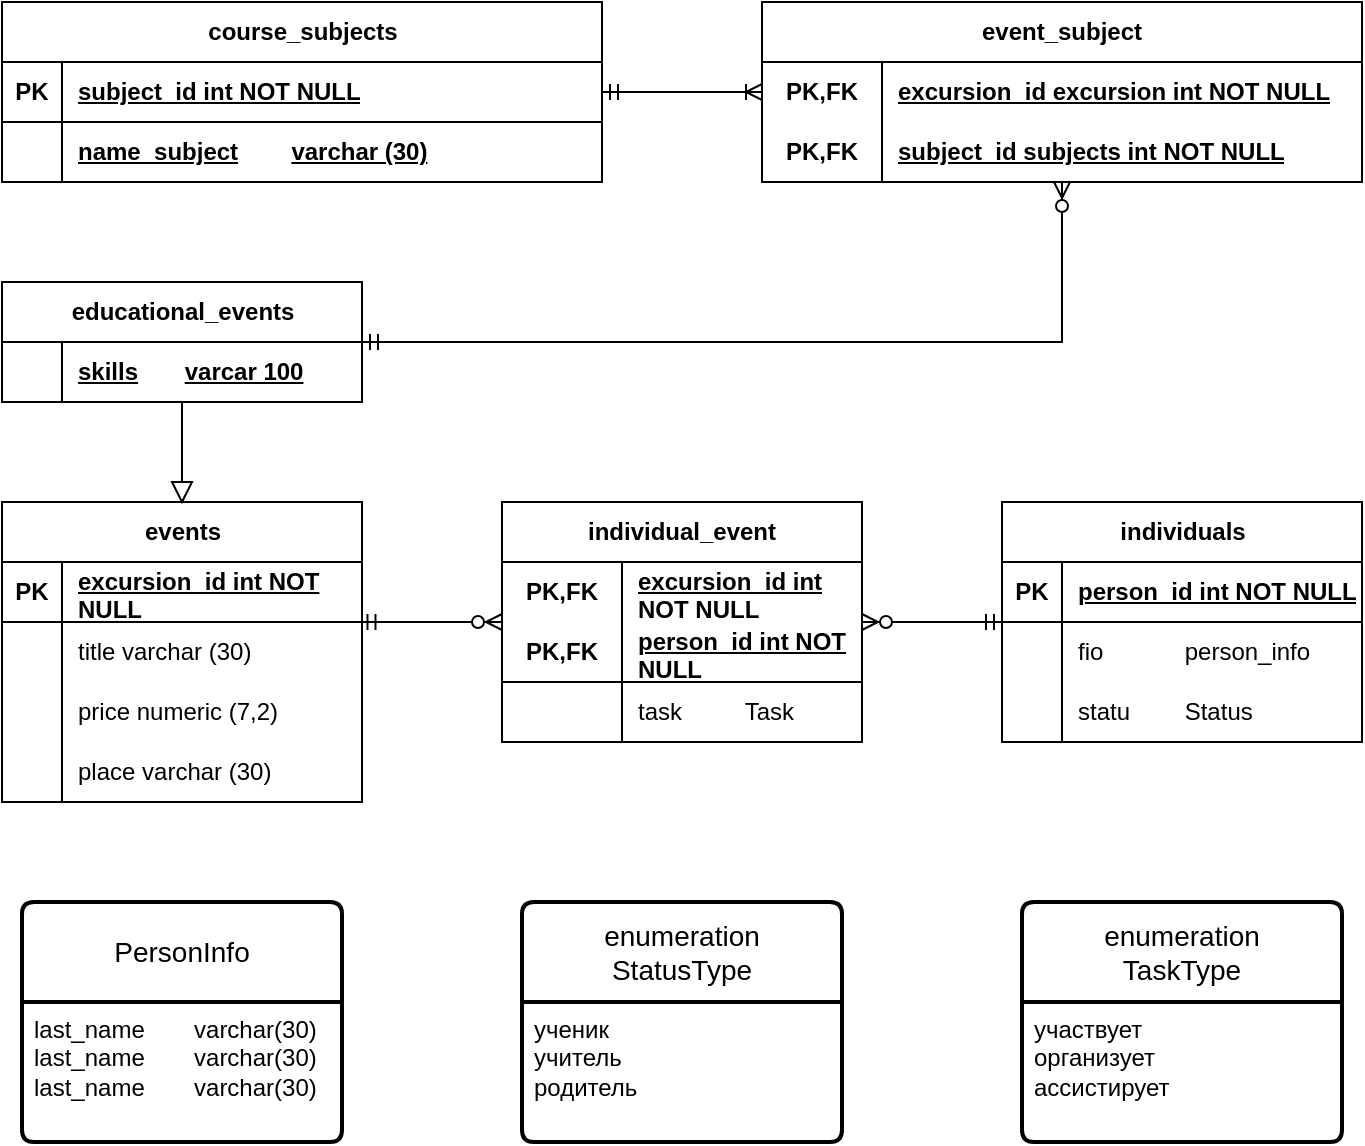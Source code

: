 <mxfile version="24.4.9" type="device">
  <diagram name="Страница — 1" id="gVvszmoHvhNikHRVlybc">
    <mxGraphModel dx="674" dy="2339" grid="1" gridSize="10" guides="1" tooltips="1" connect="1" arrows="1" fold="1" page="1" pageScale="1" pageWidth="827" pageHeight="1169" math="0" shadow="0">
      <root>
        <mxCell id="0" />
        <mxCell id="1" parent="0" />
        <mxCell id="3yOcAvFgVvE3Q352ADLQ-4" value="educational_events" style="shape=table;startSize=30;container=1;collapsible=1;childLayout=tableLayout;fixedRows=1;rowLines=0;fontStyle=1;align=center;resizeLast=1;html=1;" parent="1" vertex="1">
          <mxGeometry x="540" y="90" width="180" height="60" as="geometry" />
        </mxCell>
        <mxCell id="3yOcAvFgVvE3Q352ADLQ-5" value="" style="shape=tableRow;horizontal=0;startSize=0;swimlaneHead=0;swimlaneBody=0;fillColor=none;collapsible=0;dropTarget=0;points=[[0,0.5],[1,0.5]];portConstraint=eastwest;top=0;left=0;right=0;bottom=1;" parent="3yOcAvFgVvE3Q352ADLQ-4" vertex="1">
          <mxGeometry y="30" width="180" height="30" as="geometry" />
        </mxCell>
        <mxCell id="3yOcAvFgVvE3Q352ADLQ-6" value="" style="shape=partialRectangle;connectable=0;fillColor=none;top=0;left=0;bottom=0;right=0;fontStyle=1;overflow=hidden;whiteSpace=wrap;html=1;" parent="3yOcAvFgVvE3Q352ADLQ-5" vertex="1">
          <mxGeometry width="30" height="30" as="geometry">
            <mxRectangle width="30" height="30" as="alternateBounds" />
          </mxGeometry>
        </mxCell>
        <mxCell id="3yOcAvFgVvE3Q352ADLQ-7" value="skills&lt;span style=&quot;white-space: pre;&quot;&gt;&#x9;&lt;/span&gt;varcar 100&lt;span style=&quot;white-space: pre;&quot;&gt;&#x9;&lt;/span&gt;" style="shape=partialRectangle;connectable=0;fillColor=none;top=0;left=0;bottom=0;right=0;align=left;spacingLeft=6;fontStyle=5;overflow=hidden;whiteSpace=wrap;html=1;" parent="3yOcAvFgVvE3Q352ADLQ-5" vertex="1">
          <mxGeometry x="30" width="150" height="30" as="geometry">
            <mxRectangle width="150" height="30" as="alternateBounds" />
          </mxGeometry>
        </mxCell>
        <mxCell id="3yOcAvFgVvE3Q352ADLQ-17" value="events" style="shape=table;startSize=30;container=1;collapsible=1;childLayout=tableLayout;fixedRows=1;rowLines=0;fontStyle=1;align=center;resizeLast=1;html=1;" parent="1" vertex="1">
          <mxGeometry x="540" y="200" width="180" height="150" as="geometry" />
        </mxCell>
        <mxCell id="3yOcAvFgVvE3Q352ADLQ-18" value="" style="shape=tableRow;horizontal=0;startSize=0;swimlaneHead=0;swimlaneBody=0;fillColor=none;collapsible=0;dropTarget=0;points=[[0,0.5],[1,0.5]];portConstraint=eastwest;top=0;left=0;right=0;bottom=1;" parent="3yOcAvFgVvE3Q352ADLQ-17" vertex="1">
          <mxGeometry y="30" width="180" height="30" as="geometry" />
        </mxCell>
        <mxCell id="3yOcAvFgVvE3Q352ADLQ-19" value="PK" style="shape=partialRectangle;connectable=0;fillColor=none;top=0;left=0;bottom=0;right=0;fontStyle=1;overflow=hidden;whiteSpace=wrap;html=1;" parent="3yOcAvFgVvE3Q352ADLQ-18" vertex="1">
          <mxGeometry width="30" height="30" as="geometry">
            <mxRectangle width="30" height="30" as="alternateBounds" />
          </mxGeometry>
        </mxCell>
        <mxCell id="3yOcAvFgVvE3Q352ADLQ-20" value="excursion_id int NOT NULL" style="shape=partialRectangle;connectable=0;fillColor=none;top=0;left=0;bottom=0;right=0;align=left;spacingLeft=6;fontStyle=5;overflow=hidden;whiteSpace=wrap;html=1;" parent="3yOcAvFgVvE3Q352ADLQ-18" vertex="1">
          <mxGeometry x="30" width="150" height="30" as="geometry">
            <mxRectangle width="150" height="30" as="alternateBounds" />
          </mxGeometry>
        </mxCell>
        <mxCell id="3yOcAvFgVvE3Q352ADLQ-21" value="" style="shape=tableRow;horizontal=0;startSize=0;swimlaneHead=0;swimlaneBody=0;fillColor=none;collapsible=0;dropTarget=0;points=[[0,0.5],[1,0.5]];portConstraint=eastwest;top=0;left=0;right=0;bottom=0;" parent="3yOcAvFgVvE3Q352ADLQ-17" vertex="1">
          <mxGeometry y="60" width="180" height="30" as="geometry" />
        </mxCell>
        <mxCell id="3yOcAvFgVvE3Q352ADLQ-22" value="" style="shape=partialRectangle;connectable=0;fillColor=none;top=0;left=0;bottom=0;right=0;editable=1;overflow=hidden;whiteSpace=wrap;html=1;" parent="3yOcAvFgVvE3Q352ADLQ-21" vertex="1">
          <mxGeometry width="30" height="30" as="geometry">
            <mxRectangle width="30" height="30" as="alternateBounds" />
          </mxGeometry>
        </mxCell>
        <mxCell id="3yOcAvFgVvE3Q352ADLQ-23" value="title varchar (30)" style="shape=partialRectangle;connectable=0;fillColor=none;top=0;left=0;bottom=0;right=0;align=left;spacingLeft=6;overflow=hidden;whiteSpace=wrap;html=1;" parent="3yOcAvFgVvE3Q352ADLQ-21" vertex="1">
          <mxGeometry x="30" width="150" height="30" as="geometry">
            <mxRectangle width="150" height="30" as="alternateBounds" />
          </mxGeometry>
        </mxCell>
        <mxCell id="3yOcAvFgVvE3Q352ADLQ-24" value="" style="shape=tableRow;horizontal=0;startSize=0;swimlaneHead=0;swimlaneBody=0;fillColor=none;collapsible=0;dropTarget=0;points=[[0,0.5],[1,0.5]];portConstraint=eastwest;top=0;left=0;right=0;bottom=0;" parent="3yOcAvFgVvE3Q352ADLQ-17" vertex="1">
          <mxGeometry y="90" width="180" height="30" as="geometry" />
        </mxCell>
        <mxCell id="3yOcAvFgVvE3Q352ADLQ-25" value="" style="shape=partialRectangle;connectable=0;fillColor=none;top=0;left=0;bottom=0;right=0;editable=1;overflow=hidden;whiteSpace=wrap;html=1;" parent="3yOcAvFgVvE3Q352ADLQ-24" vertex="1">
          <mxGeometry width="30" height="30" as="geometry">
            <mxRectangle width="30" height="30" as="alternateBounds" />
          </mxGeometry>
        </mxCell>
        <mxCell id="3yOcAvFgVvE3Q352ADLQ-26" value="price numeric (7,2)" style="shape=partialRectangle;connectable=0;fillColor=none;top=0;left=0;bottom=0;right=0;align=left;spacingLeft=6;overflow=hidden;whiteSpace=wrap;html=1;" parent="3yOcAvFgVvE3Q352ADLQ-24" vertex="1">
          <mxGeometry x="30" width="150" height="30" as="geometry">
            <mxRectangle width="150" height="30" as="alternateBounds" />
          </mxGeometry>
        </mxCell>
        <mxCell id="3yOcAvFgVvE3Q352ADLQ-27" value="" style="shape=tableRow;horizontal=0;startSize=0;swimlaneHead=0;swimlaneBody=0;fillColor=none;collapsible=0;dropTarget=0;points=[[0,0.5],[1,0.5]];portConstraint=eastwest;top=0;left=0;right=0;bottom=0;" parent="3yOcAvFgVvE3Q352ADLQ-17" vertex="1">
          <mxGeometry y="120" width="180" height="30" as="geometry" />
        </mxCell>
        <mxCell id="3yOcAvFgVvE3Q352ADLQ-28" value="" style="shape=partialRectangle;connectable=0;fillColor=none;top=0;left=0;bottom=0;right=0;editable=1;overflow=hidden;whiteSpace=wrap;html=1;" parent="3yOcAvFgVvE3Q352ADLQ-27" vertex="1">
          <mxGeometry width="30" height="30" as="geometry">
            <mxRectangle width="30" height="30" as="alternateBounds" />
          </mxGeometry>
        </mxCell>
        <mxCell id="3yOcAvFgVvE3Q352ADLQ-29" value="place varchar (30)" style="shape=partialRectangle;connectable=0;fillColor=none;top=0;left=0;bottom=0;right=0;align=left;spacingLeft=6;overflow=hidden;whiteSpace=wrap;html=1;" parent="3yOcAvFgVvE3Q352ADLQ-27" vertex="1">
          <mxGeometry x="30" width="150" height="30" as="geometry">
            <mxRectangle width="150" height="30" as="alternateBounds" />
          </mxGeometry>
        </mxCell>
        <mxCell id="3yOcAvFgVvE3Q352ADLQ-30" value="event_subject" style="shape=table;startSize=30;container=1;collapsible=1;childLayout=tableLayout;fixedRows=1;rowLines=0;fontStyle=1;align=center;resizeLast=1;html=1;whiteSpace=wrap;" parent="1" vertex="1">
          <mxGeometry x="920" y="-50" width="300" height="90" as="geometry" />
        </mxCell>
        <mxCell id="3yOcAvFgVvE3Q352ADLQ-31" value="" style="shape=tableRow;horizontal=0;startSize=0;swimlaneHead=0;swimlaneBody=0;fillColor=none;collapsible=0;dropTarget=0;points=[[0,0.5],[1,0.5]];portConstraint=eastwest;top=0;left=0;right=0;bottom=0;html=1;" parent="3yOcAvFgVvE3Q352ADLQ-30" vertex="1">
          <mxGeometry y="30" width="300" height="30" as="geometry" />
        </mxCell>
        <mxCell id="3yOcAvFgVvE3Q352ADLQ-32" value="PK,FK" style="shape=partialRectangle;connectable=0;fillColor=none;top=0;left=0;bottom=0;right=0;fontStyle=1;overflow=hidden;html=1;whiteSpace=wrap;" parent="3yOcAvFgVvE3Q352ADLQ-31" vertex="1">
          <mxGeometry width="60" height="30" as="geometry">
            <mxRectangle width="60" height="30" as="alternateBounds" />
          </mxGeometry>
        </mxCell>
        <mxCell id="3yOcAvFgVvE3Q352ADLQ-33" value="excursion_id excursion&amp;nbsp;int NOT NULL" style="shape=partialRectangle;connectable=0;fillColor=none;top=0;left=0;bottom=0;right=0;align=left;spacingLeft=6;fontStyle=5;overflow=hidden;html=1;whiteSpace=wrap;" parent="3yOcAvFgVvE3Q352ADLQ-31" vertex="1">
          <mxGeometry x="60" width="240" height="30" as="geometry">
            <mxRectangle width="240" height="30" as="alternateBounds" />
          </mxGeometry>
        </mxCell>
        <mxCell id="3yOcAvFgVvE3Q352ADLQ-34" value="" style="shape=tableRow;horizontal=0;startSize=0;swimlaneHead=0;swimlaneBody=0;fillColor=none;collapsible=0;dropTarget=0;points=[[0,0.5],[1,0.5]];portConstraint=eastwest;top=0;left=0;right=0;bottom=1;html=1;" parent="3yOcAvFgVvE3Q352ADLQ-30" vertex="1">
          <mxGeometry y="60" width="300" height="30" as="geometry" />
        </mxCell>
        <mxCell id="3yOcAvFgVvE3Q352ADLQ-35" value="PK,FK" style="shape=partialRectangle;connectable=0;fillColor=none;top=0;left=0;bottom=0;right=0;fontStyle=1;overflow=hidden;html=1;whiteSpace=wrap;" parent="3yOcAvFgVvE3Q352ADLQ-34" vertex="1">
          <mxGeometry width="60" height="30" as="geometry">
            <mxRectangle width="60" height="30" as="alternateBounds" />
          </mxGeometry>
        </mxCell>
        <mxCell id="3yOcAvFgVvE3Q352ADLQ-36" value="subject_id subjects int NOT NULL" style="shape=partialRectangle;connectable=0;fillColor=none;top=0;left=0;bottom=0;right=0;align=left;spacingLeft=6;fontStyle=5;overflow=hidden;html=1;whiteSpace=wrap;" parent="3yOcAvFgVvE3Q352ADLQ-34" vertex="1">
          <mxGeometry x="60" width="240" height="30" as="geometry">
            <mxRectangle width="240" height="30" as="alternateBounds" />
          </mxGeometry>
        </mxCell>
        <mxCell id="3yOcAvFgVvE3Q352ADLQ-50" value="course_subjects" style="shape=table;startSize=30;container=1;collapsible=1;childLayout=tableLayout;fixedRows=1;rowLines=0;fontStyle=1;align=center;resizeLast=1;html=1;" parent="1" vertex="1">
          <mxGeometry x="540" y="-50" width="300" height="90" as="geometry" />
        </mxCell>
        <mxCell id="3yOcAvFgVvE3Q352ADLQ-51" value="" style="shape=tableRow;horizontal=0;startSize=0;swimlaneHead=0;swimlaneBody=0;fillColor=none;collapsible=0;dropTarget=0;points=[[0,0.5],[1,0.5]];portConstraint=eastwest;top=0;left=0;right=0;bottom=1;" parent="3yOcAvFgVvE3Q352ADLQ-50" vertex="1">
          <mxGeometry y="30" width="300" height="30" as="geometry" />
        </mxCell>
        <mxCell id="3yOcAvFgVvE3Q352ADLQ-52" value="PK" style="shape=partialRectangle;connectable=0;fillColor=none;top=0;left=0;bottom=0;right=0;fontStyle=1;overflow=hidden;whiteSpace=wrap;html=1;" parent="3yOcAvFgVvE3Q352ADLQ-51" vertex="1">
          <mxGeometry width="30" height="30" as="geometry">
            <mxRectangle width="30" height="30" as="alternateBounds" />
          </mxGeometry>
        </mxCell>
        <mxCell id="3yOcAvFgVvE3Q352ADLQ-53" value="subject_id int NOT NULL" style="shape=partialRectangle;connectable=0;fillColor=none;top=0;left=0;bottom=0;right=0;align=left;spacingLeft=6;fontStyle=5;overflow=hidden;whiteSpace=wrap;html=1;" parent="3yOcAvFgVvE3Q352ADLQ-51" vertex="1">
          <mxGeometry x="30" width="270" height="30" as="geometry">
            <mxRectangle width="270" height="30" as="alternateBounds" />
          </mxGeometry>
        </mxCell>
        <mxCell id="3yOcAvFgVvE3Q352ADLQ-54" value="" style="shape=tableRow;horizontal=0;startSize=0;swimlaneHead=0;swimlaneBody=0;fillColor=none;collapsible=0;dropTarget=0;points=[[0,0.5],[1,0.5]];portConstraint=eastwest;top=0;left=0;right=0;bottom=0;" parent="3yOcAvFgVvE3Q352ADLQ-50" vertex="1">
          <mxGeometry y="60" width="300" height="30" as="geometry" />
        </mxCell>
        <mxCell id="3yOcAvFgVvE3Q352ADLQ-55" value="" style="shape=partialRectangle;connectable=0;fillColor=none;top=0;left=0;bottom=0;right=0;editable=1;overflow=hidden;whiteSpace=wrap;html=1;" parent="3yOcAvFgVvE3Q352ADLQ-54" vertex="1">
          <mxGeometry width="30" height="30" as="geometry">
            <mxRectangle width="30" height="30" as="alternateBounds" />
          </mxGeometry>
        </mxCell>
        <mxCell id="3yOcAvFgVvE3Q352ADLQ-56" value="&lt;span style=&quot;font-weight: 700; text-decoration-line: underline;&quot;&gt;name_subject&lt;/span&gt;&lt;span style=&quot;font-weight: 700; white-space: pre;&quot;&gt;&#x9;&lt;/span&gt;&lt;span style=&quot;font-weight: 700; text-decoration-line: underline;&quot;&gt;varchar (30)&lt;/span&gt;" style="shape=partialRectangle;connectable=0;fillColor=none;top=0;left=0;bottom=0;right=0;align=left;spacingLeft=6;overflow=hidden;whiteSpace=wrap;html=1;" parent="3yOcAvFgVvE3Q352ADLQ-54" vertex="1">
          <mxGeometry x="30" width="270" height="30" as="geometry">
            <mxRectangle width="270" height="30" as="alternateBounds" />
          </mxGeometry>
        </mxCell>
        <mxCell id="3yOcAvFgVvE3Q352ADLQ-63" value="individual_event" style="shape=table;startSize=30;container=1;collapsible=1;childLayout=tableLayout;fixedRows=1;rowLines=0;fontStyle=1;align=center;resizeLast=1;html=1;whiteSpace=wrap;" parent="1" vertex="1">
          <mxGeometry x="790" y="200" width="180" height="120" as="geometry" />
        </mxCell>
        <mxCell id="3yOcAvFgVvE3Q352ADLQ-64" value="" style="shape=tableRow;horizontal=0;startSize=0;swimlaneHead=0;swimlaneBody=0;fillColor=none;collapsible=0;dropTarget=0;points=[[0,0.5],[1,0.5]];portConstraint=eastwest;top=0;left=0;right=0;bottom=0;html=1;" parent="3yOcAvFgVvE3Q352ADLQ-63" vertex="1">
          <mxGeometry y="30" width="180" height="30" as="geometry" />
        </mxCell>
        <mxCell id="3yOcAvFgVvE3Q352ADLQ-65" value="PK,FK" style="shape=partialRectangle;connectable=0;fillColor=none;top=0;left=0;bottom=0;right=0;fontStyle=1;overflow=hidden;html=1;whiteSpace=wrap;" parent="3yOcAvFgVvE3Q352ADLQ-64" vertex="1">
          <mxGeometry width="60" height="30" as="geometry">
            <mxRectangle width="60" height="30" as="alternateBounds" />
          </mxGeometry>
        </mxCell>
        <mxCell id="3yOcAvFgVvE3Q352ADLQ-66" value="excursion_id int NOT NULL" style="shape=partialRectangle;connectable=0;fillColor=none;top=0;left=0;bottom=0;right=0;align=left;spacingLeft=6;fontStyle=5;overflow=hidden;html=1;whiteSpace=wrap;" parent="3yOcAvFgVvE3Q352ADLQ-64" vertex="1">
          <mxGeometry x="60" width="120" height="30" as="geometry">
            <mxRectangle width="120" height="30" as="alternateBounds" />
          </mxGeometry>
        </mxCell>
        <mxCell id="3yOcAvFgVvE3Q352ADLQ-67" value="" style="shape=tableRow;horizontal=0;startSize=0;swimlaneHead=0;swimlaneBody=0;fillColor=none;collapsible=0;dropTarget=0;points=[[0,0.5],[1,0.5]];portConstraint=eastwest;top=0;left=0;right=0;bottom=1;html=1;" parent="3yOcAvFgVvE3Q352ADLQ-63" vertex="1">
          <mxGeometry y="60" width="180" height="30" as="geometry" />
        </mxCell>
        <mxCell id="3yOcAvFgVvE3Q352ADLQ-68" value="PK,FK" style="shape=partialRectangle;connectable=0;fillColor=none;top=0;left=0;bottom=0;right=0;fontStyle=1;overflow=hidden;html=1;whiteSpace=wrap;" parent="3yOcAvFgVvE3Q352ADLQ-67" vertex="1">
          <mxGeometry width="60" height="30" as="geometry">
            <mxRectangle width="60" height="30" as="alternateBounds" />
          </mxGeometry>
        </mxCell>
        <mxCell id="3yOcAvFgVvE3Q352ADLQ-69" value="person_id int NOT NULL" style="shape=partialRectangle;connectable=0;fillColor=none;top=0;left=0;bottom=0;right=0;align=left;spacingLeft=6;fontStyle=5;overflow=hidden;html=1;whiteSpace=wrap;" parent="3yOcAvFgVvE3Q352ADLQ-67" vertex="1">
          <mxGeometry x="60" width="120" height="30" as="geometry">
            <mxRectangle width="120" height="30" as="alternateBounds" />
          </mxGeometry>
        </mxCell>
        <mxCell id="3yOcAvFgVvE3Q352ADLQ-70" value="" style="shape=tableRow;horizontal=0;startSize=0;swimlaneHead=0;swimlaneBody=0;fillColor=none;collapsible=0;dropTarget=0;points=[[0,0.5],[1,0.5]];portConstraint=eastwest;top=0;left=0;right=0;bottom=0;html=1;" parent="3yOcAvFgVvE3Q352ADLQ-63" vertex="1">
          <mxGeometry y="90" width="180" height="30" as="geometry" />
        </mxCell>
        <mxCell id="3yOcAvFgVvE3Q352ADLQ-71" value="" style="shape=partialRectangle;connectable=0;fillColor=none;top=0;left=0;bottom=0;right=0;editable=1;overflow=hidden;html=1;whiteSpace=wrap;" parent="3yOcAvFgVvE3Q352ADLQ-70" vertex="1">
          <mxGeometry width="60" height="30" as="geometry">
            <mxRectangle width="60" height="30" as="alternateBounds" />
          </mxGeometry>
        </mxCell>
        <mxCell id="3yOcAvFgVvE3Q352ADLQ-72" value="task&lt;span style=&quot;white-space: pre;&quot;&gt;&#x9;&lt;/span&gt;&lt;span style=&quot;white-space: pre;&quot;&gt;&#x9;&lt;/span&gt;Task" style="shape=partialRectangle;connectable=0;fillColor=none;top=0;left=0;bottom=0;right=0;align=left;spacingLeft=6;overflow=hidden;html=1;whiteSpace=wrap;" parent="3yOcAvFgVvE3Q352ADLQ-70" vertex="1">
          <mxGeometry x="60" width="120" height="30" as="geometry">
            <mxRectangle width="120" height="30" as="alternateBounds" />
          </mxGeometry>
        </mxCell>
        <mxCell id="3yOcAvFgVvE3Q352ADLQ-76" value="individuals" style="shape=table;startSize=30;container=1;collapsible=1;childLayout=tableLayout;fixedRows=1;rowLines=0;fontStyle=1;align=center;resizeLast=1;html=1;" parent="1" vertex="1">
          <mxGeometry x="1040" y="200" width="180" height="120" as="geometry" />
        </mxCell>
        <mxCell id="3yOcAvFgVvE3Q352ADLQ-77" value="" style="shape=tableRow;horizontal=0;startSize=0;swimlaneHead=0;swimlaneBody=0;fillColor=none;collapsible=0;dropTarget=0;points=[[0,0.5],[1,0.5]];portConstraint=eastwest;top=0;left=0;right=0;bottom=1;" parent="3yOcAvFgVvE3Q352ADLQ-76" vertex="1">
          <mxGeometry y="30" width="180" height="30" as="geometry" />
        </mxCell>
        <mxCell id="3yOcAvFgVvE3Q352ADLQ-78" value="PK" style="shape=partialRectangle;connectable=0;fillColor=none;top=0;left=0;bottom=0;right=0;fontStyle=1;overflow=hidden;whiteSpace=wrap;html=1;" parent="3yOcAvFgVvE3Q352ADLQ-77" vertex="1">
          <mxGeometry width="30" height="30" as="geometry">
            <mxRectangle width="30" height="30" as="alternateBounds" />
          </mxGeometry>
        </mxCell>
        <mxCell id="3yOcAvFgVvE3Q352ADLQ-79" value="person_id int NOT NULL" style="shape=partialRectangle;connectable=0;fillColor=none;top=0;left=0;bottom=0;right=0;align=left;spacingLeft=6;fontStyle=5;overflow=hidden;whiteSpace=wrap;html=1;" parent="3yOcAvFgVvE3Q352ADLQ-77" vertex="1">
          <mxGeometry x="30" width="150" height="30" as="geometry">
            <mxRectangle width="150" height="30" as="alternateBounds" />
          </mxGeometry>
        </mxCell>
        <mxCell id="3yOcAvFgVvE3Q352ADLQ-80" value="" style="shape=tableRow;horizontal=0;startSize=0;swimlaneHead=0;swimlaneBody=0;fillColor=none;collapsible=0;dropTarget=0;points=[[0,0.5],[1,0.5]];portConstraint=eastwest;top=0;left=0;right=0;bottom=0;" parent="3yOcAvFgVvE3Q352ADLQ-76" vertex="1">
          <mxGeometry y="60" width="180" height="30" as="geometry" />
        </mxCell>
        <mxCell id="3yOcAvFgVvE3Q352ADLQ-81" value="" style="shape=partialRectangle;connectable=0;fillColor=none;top=0;left=0;bottom=0;right=0;editable=1;overflow=hidden;whiteSpace=wrap;html=1;" parent="3yOcAvFgVvE3Q352ADLQ-80" vertex="1">
          <mxGeometry width="30" height="30" as="geometry">
            <mxRectangle width="30" height="30" as="alternateBounds" />
          </mxGeometry>
        </mxCell>
        <mxCell id="3yOcAvFgVvE3Q352ADLQ-82" value="fio&lt;span style=&quot;white-space: pre;&quot;&gt;&#x9;&lt;/span&gt;&lt;span style=&quot;white-space: pre;&quot;&gt;&#x9;&lt;/span&gt;person_info" style="shape=partialRectangle;connectable=0;fillColor=none;top=0;left=0;bottom=0;right=0;align=left;spacingLeft=6;overflow=hidden;whiteSpace=wrap;html=1;" parent="3yOcAvFgVvE3Q352ADLQ-80" vertex="1">
          <mxGeometry x="30" width="150" height="30" as="geometry">
            <mxRectangle width="150" height="30" as="alternateBounds" />
          </mxGeometry>
        </mxCell>
        <mxCell id="3yOcAvFgVvE3Q352ADLQ-83" value="" style="shape=tableRow;horizontal=0;startSize=0;swimlaneHead=0;swimlaneBody=0;fillColor=none;collapsible=0;dropTarget=0;points=[[0,0.5],[1,0.5]];portConstraint=eastwest;top=0;left=0;right=0;bottom=0;" parent="3yOcAvFgVvE3Q352ADLQ-76" vertex="1">
          <mxGeometry y="90" width="180" height="30" as="geometry" />
        </mxCell>
        <mxCell id="3yOcAvFgVvE3Q352ADLQ-84" value="" style="shape=partialRectangle;connectable=0;fillColor=none;top=0;left=0;bottom=0;right=0;editable=1;overflow=hidden;whiteSpace=wrap;html=1;" parent="3yOcAvFgVvE3Q352ADLQ-83" vertex="1">
          <mxGeometry width="30" height="30" as="geometry">
            <mxRectangle width="30" height="30" as="alternateBounds" />
          </mxGeometry>
        </mxCell>
        <mxCell id="3yOcAvFgVvE3Q352ADLQ-85" value="statu&lt;span style=&quot;white-space: pre;&quot;&gt;&#x9;&lt;/span&gt;Status&lt;span style=&quot;white-space: pre;&quot;&gt;&#x9;&lt;/span&gt;&lt;span style=&quot;white-space: pre;&quot;&gt;&#x9;&lt;/span&gt;" style="shape=partialRectangle;connectable=0;fillColor=none;top=0;left=0;bottom=0;right=0;align=left;spacingLeft=6;overflow=hidden;whiteSpace=wrap;html=1;" parent="3yOcAvFgVvE3Q352ADLQ-83" vertex="1">
          <mxGeometry x="30" width="150" height="30" as="geometry">
            <mxRectangle width="150" height="30" as="alternateBounds" />
          </mxGeometry>
        </mxCell>
        <mxCell id="3yOcAvFgVvE3Q352ADLQ-89" value="" style="edgeStyle=entityRelationEdgeStyle;fontSize=12;html=1;endArrow=ERzeroToMany;startArrow=ERmandOne;rounded=0;" parent="1" source="3yOcAvFgVvE3Q352ADLQ-76" target="3yOcAvFgVvE3Q352ADLQ-63" edge="1">
          <mxGeometry width="100" height="100" relative="1" as="geometry">
            <mxPoint x="900" y="420" as="sourcePoint" />
            <mxPoint x="1000" y="330" as="targetPoint" />
          </mxGeometry>
        </mxCell>
        <mxCell id="3yOcAvFgVvE3Q352ADLQ-91" value="" style="edgeStyle=entityRelationEdgeStyle;fontSize=12;html=1;endArrow=ERzeroToMany;startArrow=ERmandOne;rounded=0;exitX=0.993;exitY=0;exitDx=0;exitDy=0;exitPerimeter=0;" parent="1" source="3yOcAvFgVvE3Q352ADLQ-21" target="3yOcAvFgVvE3Q352ADLQ-63" edge="1">
          <mxGeometry width="100" height="100" relative="1" as="geometry">
            <mxPoint x="720" y="260" as="sourcePoint" />
            <mxPoint x="870" y="320" as="targetPoint" />
          </mxGeometry>
        </mxCell>
        <mxCell id="3yOcAvFgVvE3Q352ADLQ-94" value="" style="endArrow=none;html=1;rounded=0;" parent="1" source="3yOcAvFgVvE3Q352ADLQ-95" target="3yOcAvFgVvE3Q352ADLQ-4" edge="1">
          <mxGeometry relative="1" as="geometry">
            <mxPoint x="650" y="170" as="sourcePoint" />
            <mxPoint x="810" y="170" as="targetPoint" />
          </mxGeometry>
        </mxCell>
        <mxCell id="3yOcAvFgVvE3Q352ADLQ-98" value="" style="edgeStyle=entityRelationEdgeStyle;fontSize=12;html=1;endArrow=ERoneToMany;startArrow=ERmandOne;rounded=0;" parent="1" source="3yOcAvFgVvE3Q352ADLQ-50" target="3yOcAvFgVvE3Q352ADLQ-30" edge="1">
          <mxGeometry width="100" height="100" relative="1" as="geometry">
            <mxPoint x="850" y="130" as="sourcePoint" />
            <mxPoint x="950" y="30" as="targetPoint" />
          </mxGeometry>
        </mxCell>
        <mxCell id="3yOcAvFgVvE3Q352ADLQ-99" value="PersonInfo" style="swimlane;childLayout=stackLayout;horizontal=1;startSize=50;horizontalStack=0;rounded=1;fontSize=14;fontStyle=0;strokeWidth=2;resizeParent=0;resizeLast=1;shadow=0;dashed=0;align=center;arcSize=4;whiteSpace=wrap;html=1;" parent="1" vertex="1">
          <mxGeometry x="550" y="400" width="160" height="120" as="geometry" />
        </mxCell>
        <mxCell id="3yOcAvFgVvE3Q352ADLQ-100" value="last_name&lt;span style=&quot;white-space: pre;&quot;&gt;&#x9;&lt;/span&gt;varchar(30)&lt;div&gt;last_name&lt;span style=&quot;white-space-collapse: preserve;&quot;&gt;&#x9;&lt;/span&gt;varchar(30)&lt;br&gt;last_name&lt;span style=&quot;white-space-collapse: preserve;&quot;&gt;&#x9;&lt;/span&gt;varchar(30)&lt;br&gt;&lt;/div&gt;" style="align=left;strokeColor=none;fillColor=none;spacingLeft=4;fontSize=12;verticalAlign=top;resizable=0;rotatable=0;part=1;html=1;" parent="3yOcAvFgVvE3Q352ADLQ-99" vertex="1">
          <mxGeometry y="50" width="160" height="70" as="geometry" />
        </mxCell>
        <mxCell id="3yOcAvFgVvE3Q352ADLQ-101" value="enumeration&lt;div&gt;StatusType&lt;/div&gt;" style="swimlane;childLayout=stackLayout;horizontal=1;startSize=50;horizontalStack=0;rounded=1;fontSize=14;fontStyle=0;strokeWidth=2;resizeParent=0;resizeLast=1;shadow=0;dashed=0;align=center;arcSize=4;whiteSpace=wrap;html=1;" parent="1" vertex="1">
          <mxGeometry x="800" y="400" width="160" height="120" as="geometry" />
        </mxCell>
        <mxCell id="3yOcAvFgVvE3Q352ADLQ-102" value="ученик&lt;br&gt;учитель&lt;br&gt;родитель" style="align=left;strokeColor=none;fillColor=none;spacingLeft=4;fontSize=12;verticalAlign=top;resizable=0;rotatable=0;part=1;html=1;" parent="3yOcAvFgVvE3Q352ADLQ-101" vertex="1">
          <mxGeometry y="50" width="160" height="70" as="geometry" />
        </mxCell>
        <mxCell id="3yOcAvFgVvE3Q352ADLQ-103" value="enumeration&lt;div&gt;TaskType&lt;/div&gt;" style="swimlane;childLayout=stackLayout;horizontal=1;startSize=50;horizontalStack=0;rounded=1;fontSize=14;fontStyle=0;strokeWidth=2;resizeParent=0;resizeLast=1;shadow=0;dashed=0;align=center;arcSize=4;whiteSpace=wrap;html=1;" parent="1" vertex="1">
          <mxGeometry x="1050" y="400" width="160" height="120" as="geometry" />
        </mxCell>
        <mxCell id="3yOcAvFgVvE3Q352ADLQ-104" value="участвует&lt;div&gt;организует&lt;br&gt;ассистирует&lt;/div&gt;" style="align=left;strokeColor=none;fillColor=none;spacingLeft=4;fontSize=12;verticalAlign=top;resizable=0;rotatable=0;part=1;html=1;" parent="3yOcAvFgVvE3Q352ADLQ-103" vertex="1">
          <mxGeometry y="50" width="160" height="70" as="geometry" />
        </mxCell>
        <mxCell id="lYKJxHM9egWPhkINI1Kj-2" value="" style="endArrow=none;html=1;rounded=0;" edge="1" parent="1" source="3yOcAvFgVvE3Q352ADLQ-17" target="3yOcAvFgVvE3Q352ADLQ-95">
          <mxGeometry relative="1" as="geometry">
            <mxPoint x="630" y="200" as="sourcePoint" />
            <mxPoint x="630" y="150" as="targetPoint" />
          </mxGeometry>
        </mxCell>
        <mxCell id="3yOcAvFgVvE3Q352ADLQ-95" value="" style="html=1;shadow=0;dashed=0;align=center;verticalAlign=middle;shape=mxgraph.arrows2.arrow;dy=0.6;dx=40;notch=0;rotation=90;" parent="1" vertex="1">
          <mxGeometry x="625" y="190" width="10" height="10" as="geometry" />
        </mxCell>
        <mxCell id="lYKJxHM9egWPhkINI1Kj-3" value="" style="fontSize=12;html=1;endArrow=ERzeroToMany;startArrow=ERmandOne;rounded=0;" edge="1" parent="1" source="3yOcAvFgVvE3Q352ADLQ-4" target="3yOcAvFgVvE3Q352ADLQ-34">
          <mxGeometry width="100" height="100" relative="1" as="geometry">
            <mxPoint x="950" y="160" as="sourcePoint" />
            <mxPoint x="1050" y="60" as="targetPoint" />
            <Array as="points">
              <mxPoint x="1070" y="120" />
            </Array>
          </mxGeometry>
        </mxCell>
      </root>
    </mxGraphModel>
  </diagram>
</mxfile>
